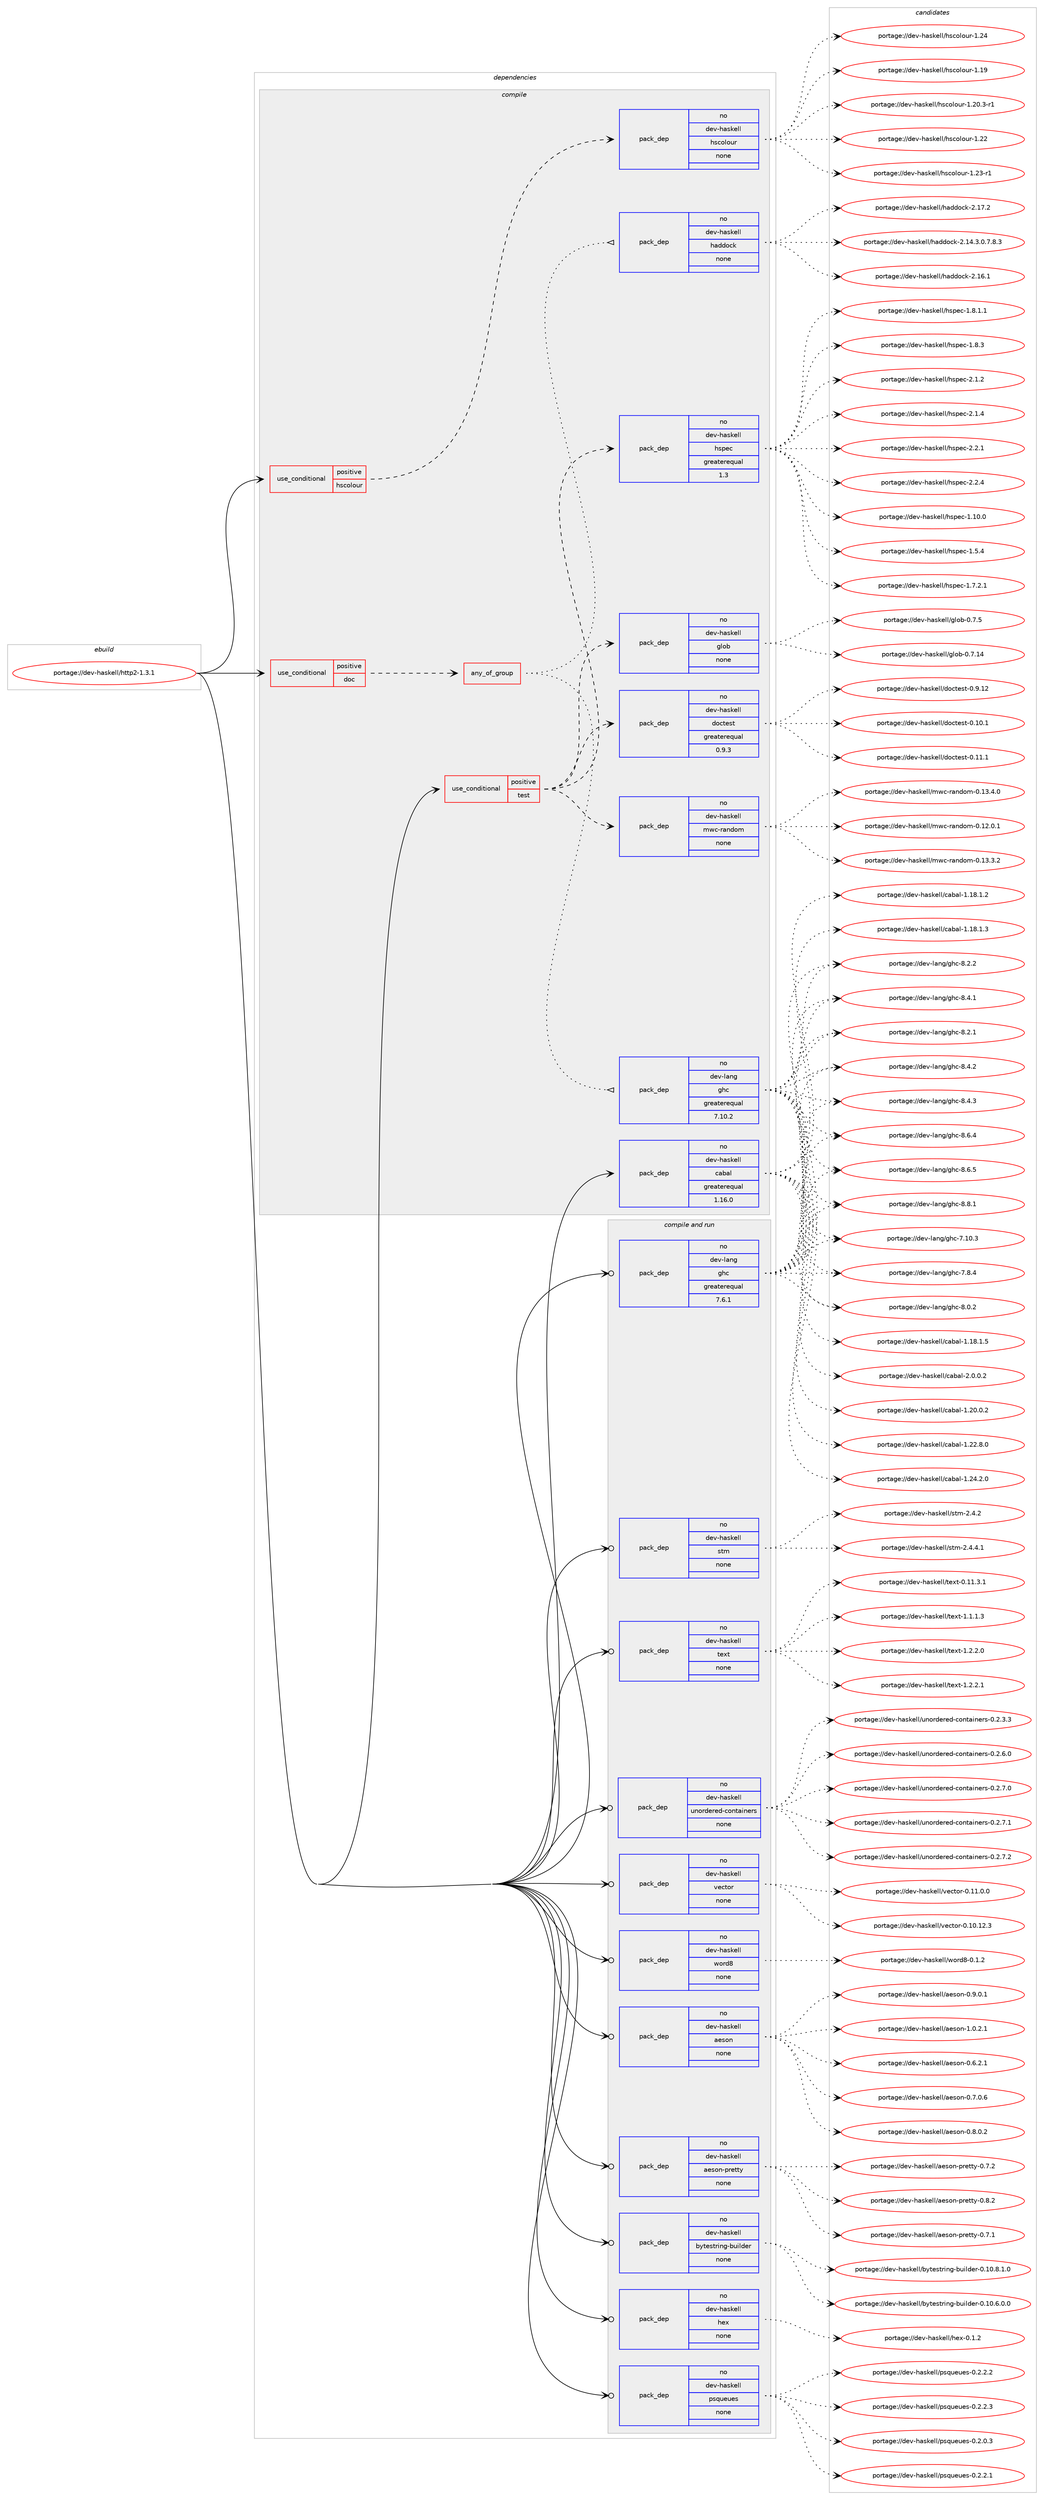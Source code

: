 digraph prolog {

# *************
# Graph options
# *************

newrank=true;
concentrate=true;
compound=true;
graph [rankdir=LR,fontname=Helvetica,fontsize=10,ranksep=1.5];#, ranksep=2.5, nodesep=0.2];
edge  [arrowhead=vee];
node  [fontname=Helvetica,fontsize=10];

# **********
# The ebuild
# **********

subgraph cluster_leftcol {
color=gray;
rank=same;
label=<<i>ebuild</i>>;
id [label="portage://dev-haskell/http2-1.3.1", color=red, width=4, href="../dev-haskell/http2-1.3.1.svg"];
}

# ****************
# The dependencies
# ****************

subgraph cluster_midcol {
color=gray;
label=<<i>dependencies</i>>;
subgraph cluster_compile {
fillcolor="#eeeeee";
style=filled;
label=<<i>compile</i>>;
subgraph cond15797 {
dependency72073 [label=<<TABLE BORDER="0" CELLBORDER="1" CELLSPACING="0" CELLPADDING="4"><TR><TD ROWSPAN="3" CELLPADDING="10">use_conditional</TD></TR><TR><TD>positive</TD></TR><TR><TD>doc</TD></TR></TABLE>>, shape=none, color=red];
subgraph any1907 {
dependency72074 [label=<<TABLE BORDER="0" CELLBORDER="1" CELLSPACING="0" CELLPADDING="4"><TR><TD CELLPADDING="10">any_of_group</TD></TR></TABLE>>, shape=none, color=red];subgraph pack54312 {
dependency72075 [label=<<TABLE BORDER="0" CELLBORDER="1" CELLSPACING="0" CELLPADDING="4" WIDTH="220"><TR><TD ROWSPAN="6" CELLPADDING="30">pack_dep</TD></TR><TR><TD WIDTH="110">no</TD></TR><TR><TD>dev-haskell</TD></TR><TR><TD>haddock</TD></TR><TR><TD>none</TD></TR><TR><TD></TD></TR></TABLE>>, shape=none, color=blue];
}
dependency72074:e -> dependency72075:w [weight=20,style="dotted",arrowhead="oinv"];
subgraph pack54313 {
dependency72076 [label=<<TABLE BORDER="0" CELLBORDER="1" CELLSPACING="0" CELLPADDING="4" WIDTH="220"><TR><TD ROWSPAN="6" CELLPADDING="30">pack_dep</TD></TR><TR><TD WIDTH="110">no</TD></TR><TR><TD>dev-lang</TD></TR><TR><TD>ghc</TD></TR><TR><TD>greaterequal</TD></TR><TR><TD>7.10.2</TD></TR></TABLE>>, shape=none, color=blue];
}
dependency72074:e -> dependency72076:w [weight=20,style="dotted",arrowhead="oinv"];
}
dependency72073:e -> dependency72074:w [weight=20,style="dashed",arrowhead="vee"];
}
id:e -> dependency72073:w [weight=20,style="solid",arrowhead="vee"];
subgraph cond15798 {
dependency72077 [label=<<TABLE BORDER="0" CELLBORDER="1" CELLSPACING="0" CELLPADDING="4"><TR><TD ROWSPAN="3" CELLPADDING="10">use_conditional</TD></TR><TR><TD>positive</TD></TR><TR><TD>hscolour</TD></TR></TABLE>>, shape=none, color=red];
subgraph pack54314 {
dependency72078 [label=<<TABLE BORDER="0" CELLBORDER="1" CELLSPACING="0" CELLPADDING="4" WIDTH="220"><TR><TD ROWSPAN="6" CELLPADDING="30">pack_dep</TD></TR><TR><TD WIDTH="110">no</TD></TR><TR><TD>dev-haskell</TD></TR><TR><TD>hscolour</TD></TR><TR><TD>none</TD></TR><TR><TD></TD></TR></TABLE>>, shape=none, color=blue];
}
dependency72077:e -> dependency72078:w [weight=20,style="dashed",arrowhead="vee"];
}
id:e -> dependency72077:w [weight=20,style="solid",arrowhead="vee"];
subgraph cond15799 {
dependency72079 [label=<<TABLE BORDER="0" CELLBORDER="1" CELLSPACING="0" CELLPADDING="4"><TR><TD ROWSPAN="3" CELLPADDING="10">use_conditional</TD></TR><TR><TD>positive</TD></TR><TR><TD>test</TD></TR></TABLE>>, shape=none, color=red];
subgraph pack54315 {
dependency72080 [label=<<TABLE BORDER="0" CELLBORDER="1" CELLSPACING="0" CELLPADDING="4" WIDTH="220"><TR><TD ROWSPAN="6" CELLPADDING="30">pack_dep</TD></TR><TR><TD WIDTH="110">no</TD></TR><TR><TD>dev-haskell</TD></TR><TR><TD>doctest</TD></TR><TR><TD>greaterequal</TD></TR><TR><TD>0.9.3</TD></TR></TABLE>>, shape=none, color=blue];
}
dependency72079:e -> dependency72080:w [weight=20,style="dashed",arrowhead="vee"];
subgraph pack54316 {
dependency72081 [label=<<TABLE BORDER="0" CELLBORDER="1" CELLSPACING="0" CELLPADDING="4" WIDTH="220"><TR><TD ROWSPAN="6" CELLPADDING="30">pack_dep</TD></TR><TR><TD WIDTH="110">no</TD></TR><TR><TD>dev-haskell</TD></TR><TR><TD>glob</TD></TR><TR><TD>none</TD></TR><TR><TD></TD></TR></TABLE>>, shape=none, color=blue];
}
dependency72079:e -> dependency72081:w [weight=20,style="dashed",arrowhead="vee"];
subgraph pack54317 {
dependency72082 [label=<<TABLE BORDER="0" CELLBORDER="1" CELLSPACING="0" CELLPADDING="4" WIDTH="220"><TR><TD ROWSPAN="6" CELLPADDING="30">pack_dep</TD></TR><TR><TD WIDTH="110">no</TD></TR><TR><TD>dev-haskell</TD></TR><TR><TD>hspec</TD></TR><TR><TD>greaterequal</TD></TR><TR><TD>1.3</TD></TR></TABLE>>, shape=none, color=blue];
}
dependency72079:e -> dependency72082:w [weight=20,style="dashed",arrowhead="vee"];
subgraph pack54318 {
dependency72083 [label=<<TABLE BORDER="0" CELLBORDER="1" CELLSPACING="0" CELLPADDING="4" WIDTH="220"><TR><TD ROWSPAN="6" CELLPADDING="30">pack_dep</TD></TR><TR><TD WIDTH="110">no</TD></TR><TR><TD>dev-haskell</TD></TR><TR><TD>mwc-random</TD></TR><TR><TD>none</TD></TR><TR><TD></TD></TR></TABLE>>, shape=none, color=blue];
}
dependency72079:e -> dependency72083:w [weight=20,style="dashed",arrowhead="vee"];
}
id:e -> dependency72079:w [weight=20,style="solid",arrowhead="vee"];
subgraph pack54319 {
dependency72084 [label=<<TABLE BORDER="0" CELLBORDER="1" CELLSPACING="0" CELLPADDING="4" WIDTH="220"><TR><TD ROWSPAN="6" CELLPADDING="30">pack_dep</TD></TR><TR><TD WIDTH="110">no</TD></TR><TR><TD>dev-haskell</TD></TR><TR><TD>cabal</TD></TR><TR><TD>greaterequal</TD></TR><TR><TD>1.16.0</TD></TR></TABLE>>, shape=none, color=blue];
}
id:e -> dependency72084:w [weight=20,style="solid",arrowhead="vee"];
}
subgraph cluster_compileandrun {
fillcolor="#eeeeee";
style=filled;
label=<<i>compile and run</i>>;
subgraph pack54320 {
dependency72085 [label=<<TABLE BORDER="0" CELLBORDER="1" CELLSPACING="0" CELLPADDING="4" WIDTH="220"><TR><TD ROWSPAN="6" CELLPADDING="30">pack_dep</TD></TR><TR><TD WIDTH="110">no</TD></TR><TR><TD>dev-haskell</TD></TR><TR><TD>aeson</TD></TR><TR><TD>none</TD></TR><TR><TD></TD></TR></TABLE>>, shape=none, color=blue];
}
id:e -> dependency72085:w [weight=20,style="solid",arrowhead="odotvee"];
subgraph pack54321 {
dependency72086 [label=<<TABLE BORDER="0" CELLBORDER="1" CELLSPACING="0" CELLPADDING="4" WIDTH="220"><TR><TD ROWSPAN="6" CELLPADDING="30">pack_dep</TD></TR><TR><TD WIDTH="110">no</TD></TR><TR><TD>dev-haskell</TD></TR><TR><TD>aeson-pretty</TD></TR><TR><TD>none</TD></TR><TR><TD></TD></TR></TABLE>>, shape=none, color=blue];
}
id:e -> dependency72086:w [weight=20,style="solid",arrowhead="odotvee"];
subgraph pack54322 {
dependency72087 [label=<<TABLE BORDER="0" CELLBORDER="1" CELLSPACING="0" CELLPADDING="4" WIDTH="220"><TR><TD ROWSPAN="6" CELLPADDING="30">pack_dep</TD></TR><TR><TD WIDTH="110">no</TD></TR><TR><TD>dev-haskell</TD></TR><TR><TD>bytestring-builder</TD></TR><TR><TD>none</TD></TR><TR><TD></TD></TR></TABLE>>, shape=none, color=blue];
}
id:e -> dependency72087:w [weight=20,style="solid",arrowhead="odotvee"];
subgraph pack54323 {
dependency72088 [label=<<TABLE BORDER="0" CELLBORDER="1" CELLSPACING="0" CELLPADDING="4" WIDTH="220"><TR><TD ROWSPAN="6" CELLPADDING="30">pack_dep</TD></TR><TR><TD WIDTH="110">no</TD></TR><TR><TD>dev-haskell</TD></TR><TR><TD>hex</TD></TR><TR><TD>none</TD></TR><TR><TD></TD></TR></TABLE>>, shape=none, color=blue];
}
id:e -> dependency72088:w [weight=20,style="solid",arrowhead="odotvee"];
subgraph pack54324 {
dependency72089 [label=<<TABLE BORDER="0" CELLBORDER="1" CELLSPACING="0" CELLPADDING="4" WIDTH="220"><TR><TD ROWSPAN="6" CELLPADDING="30">pack_dep</TD></TR><TR><TD WIDTH="110">no</TD></TR><TR><TD>dev-haskell</TD></TR><TR><TD>psqueues</TD></TR><TR><TD>none</TD></TR><TR><TD></TD></TR></TABLE>>, shape=none, color=blue];
}
id:e -> dependency72089:w [weight=20,style="solid",arrowhead="odotvee"];
subgraph pack54325 {
dependency72090 [label=<<TABLE BORDER="0" CELLBORDER="1" CELLSPACING="0" CELLPADDING="4" WIDTH="220"><TR><TD ROWSPAN="6" CELLPADDING="30">pack_dep</TD></TR><TR><TD WIDTH="110">no</TD></TR><TR><TD>dev-haskell</TD></TR><TR><TD>stm</TD></TR><TR><TD>none</TD></TR><TR><TD></TD></TR></TABLE>>, shape=none, color=blue];
}
id:e -> dependency72090:w [weight=20,style="solid",arrowhead="odotvee"];
subgraph pack54326 {
dependency72091 [label=<<TABLE BORDER="0" CELLBORDER="1" CELLSPACING="0" CELLPADDING="4" WIDTH="220"><TR><TD ROWSPAN="6" CELLPADDING="30">pack_dep</TD></TR><TR><TD WIDTH="110">no</TD></TR><TR><TD>dev-haskell</TD></TR><TR><TD>text</TD></TR><TR><TD>none</TD></TR><TR><TD></TD></TR></TABLE>>, shape=none, color=blue];
}
id:e -> dependency72091:w [weight=20,style="solid",arrowhead="odotvee"];
subgraph pack54327 {
dependency72092 [label=<<TABLE BORDER="0" CELLBORDER="1" CELLSPACING="0" CELLPADDING="4" WIDTH="220"><TR><TD ROWSPAN="6" CELLPADDING="30">pack_dep</TD></TR><TR><TD WIDTH="110">no</TD></TR><TR><TD>dev-haskell</TD></TR><TR><TD>unordered-containers</TD></TR><TR><TD>none</TD></TR><TR><TD></TD></TR></TABLE>>, shape=none, color=blue];
}
id:e -> dependency72092:w [weight=20,style="solid",arrowhead="odotvee"];
subgraph pack54328 {
dependency72093 [label=<<TABLE BORDER="0" CELLBORDER="1" CELLSPACING="0" CELLPADDING="4" WIDTH="220"><TR><TD ROWSPAN="6" CELLPADDING="30">pack_dep</TD></TR><TR><TD WIDTH="110">no</TD></TR><TR><TD>dev-haskell</TD></TR><TR><TD>vector</TD></TR><TR><TD>none</TD></TR><TR><TD></TD></TR></TABLE>>, shape=none, color=blue];
}
id:e -> dependency72093:w [weight=20,style="solid",arrowhead="odotvee"];
subgraph pack54329 {
dependency72094 [label=<<TABLE BORDER="0" CELLBORDER="1" CELLSPACING="0" CELLPADDING="4" WIDTH="220"><TR><TD ROWSPAN="6" CELLPADDING="30">pack_dep</TD></TR><TR><TD WIDTH="110">no</TD></TR><TR><TD>dev-haskell</TD></TR><TR><TD>word8</TD></TR><TR><TD>none</TD></TR><TR><TD></TD></TR></TABLE>>, shape=none, color=blue];
}
id:e -> dependency72094:w [weight=20,style="solid",arrowhead="odotvee"];
subgraph pack54330 {
dependency72095 [label=<<TABLE BORDER="0" CELLBORDER="1" CELLSPACING="0" CELLPADDING="4" WIDTH="220"><TR><TD ROWSPAN="6" CELLPADDING="30">pack_dep</TD></TR><TR><TD WIDTH="110">no</TD></TR><TR><TD>dev-lang</TD></TR><TR><TD>ghc</TD></TR><TR><TD>greaterequal</TD></TR><TR><TD>7.6.1</TD></TR></TABLE>>, shape=none, color=blue];
}
id:e -> dependency72095:w [weight=20,style="solid",arrowhead="odotvee"];
}
subgraph cluster_run {
fillcolor="#eeeeee";
style=filled;
label=<<i>run</i>>;
}
}

# **************
# The candidates
# **************

subgraph cluster_choices {
rank=same;
color=gray;
label=<<i>candidates</i>>;

subgraph choice54312 {
color=black;
nodesep=1;
choiceportage1001011184510497115107101108108471049710010011199107455046495246514648465546564651 [label="portage://dev-haskell/haddock-2.14.3.0.7.8.3", color=red, width=4,href="../dev-haskell/haddock-2.14.3.0.7.8.3.svg"];
choiceportage100101118451049711510710110810847104971001001119910745504649544649 [label="portage://dev-haskell/haddock-2.16.1", color=red, width=4,href="../dev-haskell/haddock-2.16.1.svg"];
choiceportage100101118451049711510710110810847104971001001119910745504649554650 [label="portage://dev-haskell/haddock-2.17.2", color=red, width=4,href="../dev-haskell/haddock-2.17.2.svg"];
dependency72075:e -> choiceportage1001011184510497115107101108108471049710010011199107455046495246514648465546564651:w [style=dotted,weight="100"];
dependency72075:e -> choiceportage100101118451049711510710110810847104971001001119910745504649544649:w [style=dotted,weight="100"];
dependency72075:e -> choiceportage100101118451049711510710110810847104971001001119910745504649554650:w [style=dotted,weight="100"];
}
subgraph choice54313 {
color=black;
nodesep=1;
choiceportage1001011184510897110103471031049945554649484651 [label="portage://dev-lang/ghc-7.10.3", color=red, width=4,href="../dev-lang/ghc-7.10.3.svg"];
choiceportage10010111845108971101034710310499455546564652 [label="portage://dev-lang/ghc-7.8.4", color=red, width=4,href="../dev-lang/ghc-7.8.4.svg"];
choiceportage10010111845108971101034710310499455646484650 [label="portage://dev-lang/ghc-8.0.2", color=red, width=4,href="../dev-lang/ghc-8.0.2.svg"];
choiceportage10010111845108971101034710310499455646504649 [label="portage://dev-lang/ghc-8.2.1", color=red, width=4,href="../dev-lang/ghc-8.2.1.svg"];
choiceportage10010111845108971101034710310499455646504650 [label="portage://dev-lang/ghc-8.2.2", color=red, width=4,href="../dev-lang/ghc-8.2.2.svg"];
choiceportage10010111845108971101034710310499455646524649 [label="portage://dev-lang/ghc-8.4.1", color=red, width=4,href="../dev-lang/ghc-8.4.1.svg"];
choiceportage10010111845108971101034710310499455646524650 [label="portage://dev-lang/ghc-8.4.2", color=red, width=4,href="../dev-lang/ghc-8.4.2.svg"];
choiceportage10010111845108971101034710310499455646524651 [label="portage://dev-lang/ghc-8.4.3", color=red, width=4,href="../dev-lang/ghc-8.4.3.svg"];
choiceportage10010111845108971101034710310499455646544652 [label="portage://dev-lang/ghc-8.6.4", color=red, width=4,href="../dev-lang/ghc-8.6.4.svg"];
choiceportage10010111845108971101034710310499455646544653 [label="portage://dev-lang/ghc-8.6.5", color=red, width=4,href="../dev-lang/ghc-8.6.5.svg"];
choiceportage10010111845108971101034710310499455646564649 [label="portage://dev-lang/ghc-8.8.1", color=red, width=4,href="../dev-lang/ghc-8.8.1.svg"];
dependency72076:e -> choiceportage1001011184510897110103471031049945554649484651:w [style=dotted,weight="100"];
dependency72076:e -> choiceportage10010111845108971101034710310499455546564652:w [style=dotted,weight="100"];
dependency72076:e -> choiceportage10010111845108971101034710310499455646484650:w [style=dotted,weight="100"];
dependency72076:e -> choiceportage10010111845108971101034710310499455646504649:w [style=dotted,weight="100"];
dependency72076:e -> choiceportage10010111845108971101034710310499455646504650:w [style=dotted,weight="100"];
dependency72076:e -> choiceportage10010111845108971101034710310499455646524649:w [style=dotted,weight="100"];
dependency72076:e -> choiceportage10010111845108971101034710310499455646524650:w [style=dotted,weight="100"];
dependency72076:e -> choiceportage10010111845108971101034710310499455646524651:w [style=dotted,weight="100"];
dependency72076:e -> choiceportage10010111845108971101034710310499455646544652:w [style=dotted,weight="100"];
dependency72076:e -> choiceportage10010111845108971101034710310499455646544653:w [style=dotted,weight="100"];
dependency72076:e -> choiceportage10010111845108971101034710310499455646564649:w [style=dotted,weight="100"];
}
subgraph choice54314 {
color=black;
nodesep=1;
choiceportage100101118451049711510710110810847104115991111081111171144549464957 [label="portage://dev-haskell/hscolour-1.19", color=red, width=4,href="../dev-haskell/hscolour-1.19.svg"];
choiceportage10010111845104971151071011081084710411599111108111117114454946504846514511449 [label="portage://dev-haskell/hscolour-1.20.3-r1", color=red, width=4,href="../dev-haskell/hscolour-1.20.3-r1.svg"];
choiceportage100101118451049711510710110810847104115991111081111171144549465050 [label="portage://dev-haskell/hscolour-1.22", color=red, width=4,href="../dev-haskell/hscolour-1.22.svg"];
choiceportage1001011184510497115107101108108471041159911110811111711445494650514511449 [label="portage://dev-haskell/hscolour-1.23-r1", color=red, width=4,href="../dev-haskell/hscolour-1.23-r1.svg"];
choiceportage100101118451049711510710110810847104115991111081111171144549465052 [label="portage://dev-haskell/hscolour-1.24", color=red, width=4,href="../dev-haskell/hscolour-1.24.svg"];
dependency72078:e -> choiceportage100101118451049711510710110810847104115991111081111171144549464957:w [style=dotted,weight="100"];
dependency72078:e -> choiceportage10010111845104971151071011081084710411599111108111117114454946504846514511449:w [style=dotted,weight="100"];
dependency72078:e -> choiceportage100101118451049711510710110810847104115991111081111171144549465050:w [style=dotted,weight="100"];
dependency72078:e -> choiceportage1001011184510497115107101108108471041159911110811111711445494650514511449:w [style=dotted,weight="100"];
dependency72078:e -> choiceportage100101118451049711510710110810847104115991111081111171144549465052:w [style=dotted,weight="100"];
}
subgraph choice54315 {
color=black;
nodesep=1;
choiceportage1001011184510497115107101108108471001119911610111511645484649484649 [label="portage://dev-haskell/doctest-0.10.1", color=red, width=4,href="../dev-haskell/doctest-0.10.1.svg"];
choiceportage1001011184510497115107101108108471001119911610111511645484649494649 [label="portage://dev-haskell/doctest-0.11.1", color=red, width=4,href="../dev-haskell/doctest-0.11.1.svg"];
choiceportage1001011184510497115107101108108471001119911610111511645484657464950 [label="portage://dev-haskell/doctest-0.9.12", color=red, width=4,href="../dev-haskell/doctest-0.9.12.svg"];
dependency72080:e -> choiceportage1001011184510497115107101108108471001119911610111511645484649484649:w [style=dotted,weight="100"];
dependency72080:e -> choiceportage1001011184510497115107101108108471001119911610111511645484649494649:w [style=dotted,weight="100"];
dependency72080:e -> choiceportage1001011184510497115107101108108471001119911610111511645484657464950:w [style=dotted,weight="100"];
}
subgraph choice54316 {
color=black;
nodesep=1;
choiceportage1001011184510497115107101108108471031081119845484655464952 [label="portage://dev-haskell/glob-0.7.14", color=red, width=4,href="../dev-haskell/glob-0.7.14.svg"];
choiceportage10010111845104971151071011081084710310811198454846554653 [label="portage://dev-haskell/glob-0.7.5", color=red, width=4,href="../dev-haskell/glob-0.7.5.svg"];
dependency72081:e -> choiceportage1001011184510497115107101108108471031081119845484655464952:w [style=dotted,weight="100"];
dependency72081:e -> choiceportage10010111845104971151071011081084710310811198454846554653:w [style=dotted,weight="100"];
}
subgraph choice54317 {
color=black;
nodesep=1;
choiceportage1001011184510497115107101108108471041151121019945494649484648 [label="portage://dev-haskell/hspec-1.10.0", color=red, width=4,href="../dev-haskell/hspec-1.10.0.svg"];
choiceportage10010111845104971151071011081084710411511210199454946534652 [label="portage://dev-haskell/hspec-1.5.4", color=red, width=4,href="../dev-haskell/hspec-1.5.4.svg"];
choiceportage100101118451049711510710110810847104115112101994549465546504649 [label="portage://dev-haskell/hspec-1.7.2.1", color=red, width=4,href="../dev-haskell/hspec-1.7.2.1.svg"];
choiceportage100101118451049711510710110810847104115112101994549465646494649 [label="portage://dev-haskell/hspec-1.8.1.1", color=red, width=4,href="../dev-haskell/hspec-1.8.1.1.svg"];
choiceportage10010111845104971151071011081084710411511210199454946564651 [label="portage://dev-haskell/hspec-1.8.3", color=red, width=4,href="../dev-haskell/hspec-1.8.3.svg"];
choiceportage10010111845104971151071011081084710411511210199455046494650 [label="portage://dev-haskell/hspec-2.1.2", color=red, width=4,href="../dev-haskell/hspec-2.1.2.svg"];
choiceportage10010111845104971151071011081084710411511210199455046494652 [label="portage://dev-haskell/hspec-2.1.4", color=red, width=4,href="../dev-haskell/hspec-2.1.4.svg"];
choiceportage10010111845104971151071011081084710411511210199455046504649 [label="portage://dev-haskell/hspec-2.2.1", color=red, width=4,href="../dev-haskell/hspec-2.2.1.svg"];
choiceportage10010111845104971151071011081084710411511210199455046504652 [label="portage://dev-haskell/hspec-2.2.4", color=red, width=4,href="../dev-haskell/hspec-2.2.4.svg"];
dependency72082:e -> choiceportage1001011184510497115107101108108471041151121019945494649484648:w [style=dotted,weight="100"];
dependency72082:e -> choiceportage10010111845104971151071011081084710411511210199454946534652:w [style=dotted,weight="100"];
dependency72082:e -> choiceportage100101118451049711510710110810847104115112101994549465546504649:w [style=dotted,weight="100"];
dependency72082:e -> choiceportage100101118451049711510710110810847104115112101994549465646494649:w [style=dotted,weight="100"];
dependency72082:e -> choiceportage10010111845104971151071011081084710411511210199454946564651:w [style=dotted,weight="100"];
dependency72082:e -> choiceportage10010111845104971151071011081084710411511210199455046494650:w [style=dotted,weight="100"];
dependency72082:e -> choiceportage10010111845104971151071011081084710411511210199455046494652:w [style=dotted,weight="100"];
dependency72082:e -> choiceportage10010111845104971151071011081084710411511210199455046504649:w [style=dotted,weight="100"];
dependency72082:e -> choiceportage10010111845104971151071011081084710411511210199455046504652:w [style=dotted,weight="100"];
}
subgraph choice54318 {
color=black;
nodesep=1;
choiceportage100101118451049711510710110810847109119994511497110100111109454846495046484649 [label="portage://dev-haskell/mwc-random-0.12.0.1", color=red, width=4,href="../dev-haskell/mwc-random-0.12.0.1.svg"];
choiceportage100101118451049711510710110810847109119994511497110100111109454846495146514650 [label="portage://dev-haskell/mwc-random-0.13.3.2", color=red, width=4,href="../dev-haskell/mwc-random-0.13.3.2.svg"];
choiceportage100101118451049711510710110810847109119994511497110100111109454846495146524648 [label="portage://dev-haskell/mwc-random-0.13.4.0", color=red, width=4,href="../dev-haskell/mwc-random-0.13.4.0.svg"];
dependency72083:e -> choiceportage100101118451049711510710110810847109119994511497110100111109454846495046484649:w [style=dotted,weight="100"];
dependency72083:e -> choiceportage100101118451049711510710110810847109119994511497110100111109454846495146514650:w [style=dotted,weight="100"];
dependency72083:e -> choiceportage100101118451049711510710110810847109119994511497110100111109454846495146524648:w [style=dotted,weight="100"];
}
subgraph choice54319 {
color=black;
nodesep=1;
choiceportage10010111845104971151071011081084799979897108454946495646494650 [label="portage://dev-haskell/cabal-1.18.1.2", color=red, width=4,href="../dev-haskell/cabal-1.18.1.2.svg"];
choiceportage10010111845104971151071011081084799979897108454946495646494651 [label="portage://dev-haskell/cabal-1.18.1.3", color=red, width=4,href="../dev-haskell/cabal-1.18.1.3.svg"];
choiceportage10010111845104971151071011081084799979897108454946495646494653 [label="portage://dev-haskell/cabal-1.18.1.5", color=red, width=4,href="../dev-haskell/cabal-1.18.1.5.svg"];
choiceportage10010111845104971151071011081084799979897108454946504846484650 [label="portage://dev-haskell/cabal-1.20.0.2", color=red, width=4,href="../dev-haskell/cabal-1.20.0.2.svg"];
choiceportage10010111845104971151071011081084799979897108454946505046564648 [label="portage://dev-haskell/cabal-1.22.8.0", color=red, width=4,href="../dev-haskell/cabal-1.22.8.0.svg"];
choiceportage10010111845104971151071011081084799979897108454946505246504648 [label="portage://dev-haskell/cabal-1.24.2.0", color=red, width=4,href="../dev-haskell/cabal-1.24.2.0.svg"];
choiceportage100101118451049711510710110810847999798971084550464846484650 [label="portage://dev-haskell/cabal-2.0.0.2", color=red, width=4,href="../dev-haskell/cabal-2.0.0.2.svg"];
dependency72084:e -> choiceportage10010111845104971151071011081084799979897108454946495646494650:w [style=dotted,weight="100"];
dependency72084:e -> choiceportage10010111845104971151071011081084799979897108454946495646494651:w [style=dotted,weight="100"];
dependency72084:e -> choiceportage10010111845104971151071011081084799979897108454946495646494653:w [style=dotted,weight="100"];
dependency72084:e -> choiceportage10010111845104971151071011081084799979897108454946504846484650:w [style=dotted,weight="100"];
dependency72084:e -> choiceportage10010111845104971151071011081084799979897108454946505046564648:w [style=dotted,weight="100"];
dependency72084:e -> choiceportage10010111845104971151071011081084799979897108454946505246504648:w [style=dotted,weight="100"];
dependency72084:e -> choiceportage100101118451049711510710110810847999798971084550464846484650:w [style=dotted,weight="100"];
}
subgraph choice54320 {
color=black;
nodesep=1;
choiceportage100101118451049711510710110810847971011151111104548465446504649 [label="portage://dev-haskell/aeson-0.6.2.1", color=red, width=4,href="../dev-haskell/aeson-0.6.2.1.svg"];
choiceportage100101118451049711510710110810847971011151111104548465546484654 [label="portage://dev-haskell/aeson-0.7.0.6", color=red, width=4,href="../dev-haskell/aeson-0.7.0.6.svg"];
choiceportage100101118451049711510710110810847971011151111104548465646484650 [label="portage://dev-haskell/aeson-0.8.0.2", color=red, width=4,href="../dev-haskell/aeson-0.8.0.2.svg"];
choiceportage100101118451049711510710110810847971011151111104548465746484649 [label="portage://dev-haskell/aeson-0.9.0.1", color=red, width=4,href="../dev-haskell/aeson-0.9.0.1.svg"];
choiceportage100101118451049711510710110810847971011151111104549464846504649 [label="portage://dev-haskell/aeson-1.0.2.1", color=red, width=4,href="../dev-haskell/aeson-1.0.2.1.svg"];
dependency72085:e -> choiceportage100101118451049711510710110810847971011151111104548465446504649:w [style=dotted,weight="100"];
dependency72085:e -> choiceportage100101118451049711510710110810847971011151111104548465546484654:w [style=dotted,weight="100"];
dependency72085:e -> choiceportage100101118451049711510710110810847971011151111104548465646484650:w [style=dotted,weight="100"];
dependency72085:e -> choiceportage100101118451049711510710110810847971011151111104548465746484649:w [style=dotted,weight="100"];
dependency72085:e -> choiceportage100101118451049711510710110810847971011151111104549464846504649:w [style=dotted,weight="100"];
}
subgraph choice54321 {
color=black;
nodesep=1;
choiceportage1001011184510497115107101108108479710111511111045112114101116116121454846554649 [label="portage://dev-haskell/aeson-pretty-0.7.1", color=red, width=4,href="../dev-haskell/aeson-pretty-0.7.1.svg"];
choiceportage1001011184510497115107101108108479710111511111045112114101116116121454846554650 [label="portage://dev-haskell/aeson-pretty-0.7.2", color=red, width=4,href="../dev-haskell/aeson-pretty-0.7.2.svg"];
choiceportage1001011184510497115107101108108479710111511111045112114101116116121454846564650 [label="portage://dev-haskell/aeson-pretty-0.8.2", color=red, width=4,href="../dev-haskell/aeson-pretty-0.8.2.svg"];
dependency72086:e -> choiceportage1001011184510497115107101108108479710111511111045112114101116116121454846554649:w [style=dotted,weight="100"];
dependency72086:e -> choiceportage1001011184510497115107101108108479710111511111045112114101116116121454846554650:w [style=dotted,weight="100"];
dependency72086:e -> choiceportage1001011184510497115107101108108479710111511111045112114101116116121454846564650:w [style=dotted,weight="100"];
}
subgraph choice54322 {
color=black;
nodesep=1;
choiceportage1001011184510497115107101108108479812111610111511611410511010345981171051081001011144548464948465446484648 [label="portage://dev-haskell/bytestring-builder-0.10.6.0.0", color=red, width=4,href="../dev-haskell/bytestring-builder-0.10.6.0.0.svg"];
choiceportage1001011184510497115107101108108479812111610111511611410511010345981171051081001011144548464948465646494648 [label="portage://dev-haskell/bytestring-builder-0.10.8.1.0", color=red, width=4,href="../dev-haskell/bytestring-builder-0.10.8.1.0.svg"];
dependency72087:e -> choiceportage1001011184510497115107101108108479812111610111511611410511010345981171051081001011144548464948465446484648:w [style=dotted,weight="100"];
dependency72087:e -> choiceportage1001011184510497115107101108108479812111610111511611410511010345981171051081001011144548464948465646494648:w [style=dotted,weight="100"];
}
subgraph choice54323 {
color=black;
nodesep=1;
choiceportage100101118451049711510710110810847104101120454846494650 [label="portage://dev-haskell/hex-0.1.2", color=red, width=4,href="../dev-haskell/hex-0.1.2.svg"];
dependency72088:e -> choiceportage100101118451049711510710110810847104101120454846494650:w [style=dotted,weight="100"];
}
subgraph choice54324 {
color=black;
nodesep=1;
choiceportage1001011184510497115107101108108471121151131171011171011154548465046484651 [label="portage://dev-haskell/psqueues-0.2.0.3", color=red, width=4,href="../dev-haskell/psqueues-0.2.0.3.svg"];
choiceportage1001011184510497115107101108108471121151131171011171011154548465046504649 [label="portage://dev-haskell/psqueues-0.2.2.1", color=red, width=4,href="../dev-haskell/psqueues-0.2.2.1.svg"];
choiceportage1001011184510497115107101108108471121151131171011171011154548465046504650 [label="portage://dev-haskell/psqueues-0.2.2.2", color=red, width=4,href="../dev-haskell/psqueues-0.2.2.2.svg"];
choiceportage1001011184510497115107101108108471121151131171011171011154548465046504651 [label="portage://dev-haskell/psqueues-0.2.2.3", color=red, width=4,href="../dev-haskell/psqueues-0.2.2.3.svg"];
dependency72089:e -> choiceportage1001011184510497115107101108108471121151131171011171011154548465046484651:w [style=dotted,weight="100"];
dependency72089:e -> choiceportage1001011184510497115107101108108471121151131171011171011154548465046504649:w [style=dotted,weight="100"];
dependency72089:e -> choiceportage1001011184510497115107101108108471121151131171011171011154548465046504650:w [style=dotted,weight="100"];
dependency72089:e -> choiceportage1001011184510497115107101108108471121151131171011171011154548465046504651:w [style=dotted,weight="100"];
}
subgraph choice54325 {
color=black;
nodesep=1;
choiceportage100101118451049711510710110810847115116109455046524650 [label="portage://dev-haskell/stm-2.4.2", color=red, width=4,href="../dev-haskell/stm-2.4.2.svg"];
choiceportage1001011184510497115107101108108471151161094550465246524649 [label="portage://dev-haskell/stm-2.4.4.1", color=red, width=4,href="../dev-haskell/stm-2.4.4.1.svg"];
dependency72090:e -> choiceportage100101118451049711510710110810847115116109455046524650:w [style=dotted,weight="100"];
dependency72090:e -> choiceportage1001011184510497115107101108108471151161094550465246524649:w [style=dotted,weight="100"];
}
subgraph choice54326 {
color=black;
nodesep=1;
choiceportage100101118451049711510710110810847116101120116454846494946514649 [label="portage://dev-haskell/text-0.11.3.1", color=red, width=4,href="../dev-haskell/text-0.11.3.1.svg"];
choiceportage1001011184510497115107101108108471161011201164549464946494651 [label="portage://dev-haskell/text-1.1.1.3", color=red, width=4,href="../dev-haskell/text-1.1.1.3.svg"];
choiceportage1001011184510497115107101108108471161011201164549465046504648 [label="portage://dev-haskell/text-1.2.2.0", color=red, width=4,href="../dev-haskell/text-1.2.2.0.svg"];
choiceportage1001011184510497115107101108108471161011201164549465046504649 [label="portage://dev-haskell/text-1.2.2.1", color=red, width=4,href="../dev-haskell/text-1.2.2.1.svg"];
dependency72091:e -> choiceportage100101118451049711510710110810847116101120116454846494946514649:w [style=dotted,weight="100"];
dependency72091:e -> choiceportage1001011184510497115107101108108471161011201164549464946494651:w [style=dotted,weight="100"];
dependency72091:e -> choiceportage1001011184510497115107101108108471161011201164549465046504648:w [style=dotted,weight="100"];
dependency72091:e -> choiceportage1001011184510497115107101108108471161011201164549465046504649:w [style=dotted,weight="100"];
}
subgraph choice54327 {
color=black;
nodesep=1;
choiceportage1001011184510497115107101108108471171101111141001011141011004599111110116971051101011141154548465046514651 [label="portage://dev-haskell/unordered-containers-0.2.3.3", color=red, width=4,href="../dev-haskell/unordered-containers-0.2.3.3.svg"];
choiceportage1001011184510497115107101108108471171101111141001011141011004599111110116971051101011141154548465046544648 [label="portage://dev-haskell/unordered-containers-0.2.6.0", color=red, width=4,href="../dev-haskell/unordered-containers-0.2.6.0.svg"];
choiceportage1001011184510497115107101108108471171101111141001011141011004599111110116971051101011141154548465046554648 [label="portage://dev-haskell/unordered-containers-0.2.7.0", color=red, width=4,href="../dev-haskell/unordered-containers-0.2.7.0.svg"];
choiceportage1001011184510497115107101108108471171101111141001011141011004599111110116971051101011141154548465046554649 [label="portage://dev-haskell/unordered-containers-0.2.7.1", color=red, width=4,href="../dev-haskell/unordered-containers-0.2.7.1.svg"];
choiceportage1001011184510497115107101108108471171101111141001011141011004599111110116971051101011141154548465046554650 [label="portage://dev-haskell/unordered-containers-0.2.7.2", color=red, width=4,href="../dev-haskell/unordered-containers-0.2.7.2.svg"];
dependency72092:e -> choiceportage1001011184510497115107101108108471171101111141001011141011004599111110116971051101011141154548465046514651:w [style=dotted,weight="100"];
dependency72092:e -> choiceportage1001011184510497115107101108108471171101111141001011141011004599111110116971051101011141154548465046544648:w [style=dotted,weight="100"];
dependency72092:e -> choiceportage1001011184510497115107101108108471171101111141001011141011004599111110116971051101011141154548465046554648:w [style=dotted,weight="100"];
dependency72092:e -> choiceportage1001011184510497115107101108108471171101111141001011141011004599111110116971051101011141154548465046554649:w [style=dotted,weight="100"];
dependency72092:e -> choiceportage1001011184510497115107101108108471171101111141001011141011004599111110116971051101011141154548465046554650:w [style=dotted,weight="100"];
}
subgraph choice54328 {
color=black;
nodesep=1;
choiceportage1001011184510497115107101108108471181019911611111445484649484649504651 [label="portage://dev-haskell/vector-0.10.12.3", color=red, width=4,href="../dev-haskell/vector-0.10.12.3.svg"];
choiceportage10010111845104971151071011081084711810199116111114454846494946484648 [label="portage://dev-haskell/vector-0.11.0.0", color=red, width=4,href="../dev-haskell/vector-0.11.0.0.svg"];
dependency72093:e -> choiceportage1001011184510497115107101108108471181019911611111445484649484649504651:w [style=dotted,weight="100"];
dependency72093:e -> choiceportage10010111845104971151071011081084711810199116111114454846494946484648:w [style=dotted,weight="100"];
}
subgraph choice54329 {
color=black;
nodesep=1;
choiceportage10010111845104971151071011081084711911111410056454846494650 [label="portage://dev-haskell/word8-0.1.2", color=red, width=4,href="../dev-haskell/word8-0.1.2.svg"];
dependency72094:e -> choiceportage10010111845104971151071011081084711911111410056454846494650:w [style=dotted,weight="100"];
}
subgraph choice54330 {
color=black;
nodesep=1;
choiceportage1001011184510897110103471031049945554649484651 [label="portage://dev-lang/ghc-7.10.3", color=red, width=4,href="../dev-lang/ghc-7.10.3.svg"];
choiceportage10010111845108971101034710310499455546564652 [label="portage://dev-lang/ghc-7.8.4", color=red, width=4,href="../dev-lang/ghc-7.8.4.svg"];
choiceportage10010111845108971101034710310499455646484650 [label="portage://dev-lang/ghc-8.0.2", color=red, width=4,href="../dev-lang/ghc-8.0.2.svg"];
choiceportage10010111845108971101034710310499455646504649 [label="portage://dev-lang/ghc-8.2.1", color=red, width=4,href="../dev-lang/ghc-8.2.1.svg"];
choiceportage10010111845108971101034710310499455646504650 [label="portage://dev-lang/ghc-8.2.2", color=red, width=4,href="../dev-lang/ghc-8.2.2.svg"];
choiceportage10010111845108971101034710310499455646524649 [label="portage://dev-lang/ghc-8.4.1", color=red, width=4,href="../dev-lang/ghc-8.4.1.svg"];
choiceportage10010111845108971101034710310499455646524650 [label="portage://dev-lang/ghc-8.4.2", color=red, width=4,href="../dev-lang/ghc-8.4.2.svg"];
choiceportage10010111845108971101034710310499455646524651 [label="portage://dev-lang/ghc-8.4.3", color=red, width=4,href="../dev-lang/ghc-8.4.3.svg"];
choiceportage10010111845108971101034710310499455646544652 [label="portage://dev-lang/ghc-8.6.4", color=red, width=4,href="../dev-lang/ghc-8.6.4.svg"];
choiceportage10010111845108971101034710310499455646544653 [label="portage://dev-lang/ghc-8.6.5", color=red, width=4,href="../dev-lang/ghc-8.6.5.svg"];
choiceportage10010111845108971101034710310499455646564649 [label="portage://dev-lang/ghc-8.8.1", color=red, width=4,href="../dev-lang/ghc-8.8.1.svg"];
dependency72095:e -> choiceportage1001011184510897110103471031049945554649484651:w [style=dotted,weight="100"];
dependency72095:e -> choiceportage10010111845108971101034710310499455546564652:w [style=dotted,weight="100"];
dependency72095:e -> choiceportage10010111845108971101034710310499455646484650:w [style=dotted,weight="100"];
dependency72095:e -> choiceportage10010111845108971101034710310499455646504649:w [style=dotted,weight="100"];
dependency72095:e -> choiceportage10010111845108971101034710310499455646504650:w [style=dotted,weight="100"];
dependency72095:e -> choiceportage10010111845108971101034710310499455646524649:w [style=dotted,weight="100"];
dependency72095:e -> choiceportage10010111845108971101034710310499455646524650:w [style=dotted,weight="100"];
dependency72095:e -> choiceportage10010111845108971101034710310499455646524651:w [style=dotted,weight="100"];
dependency72095:e -> choiceportage10010111845108971101034710310499455646544652:w [style=dotted,weight="100"];
dependency72095:e -> choiceportage10010111845108971101034710310499455646544653:w [style=dotted,weight="100"];
dependency72095:e -> choiceportage10010111845108971101034710310499455646564649:w [style=dotted,weight="100"];
}
}

}
